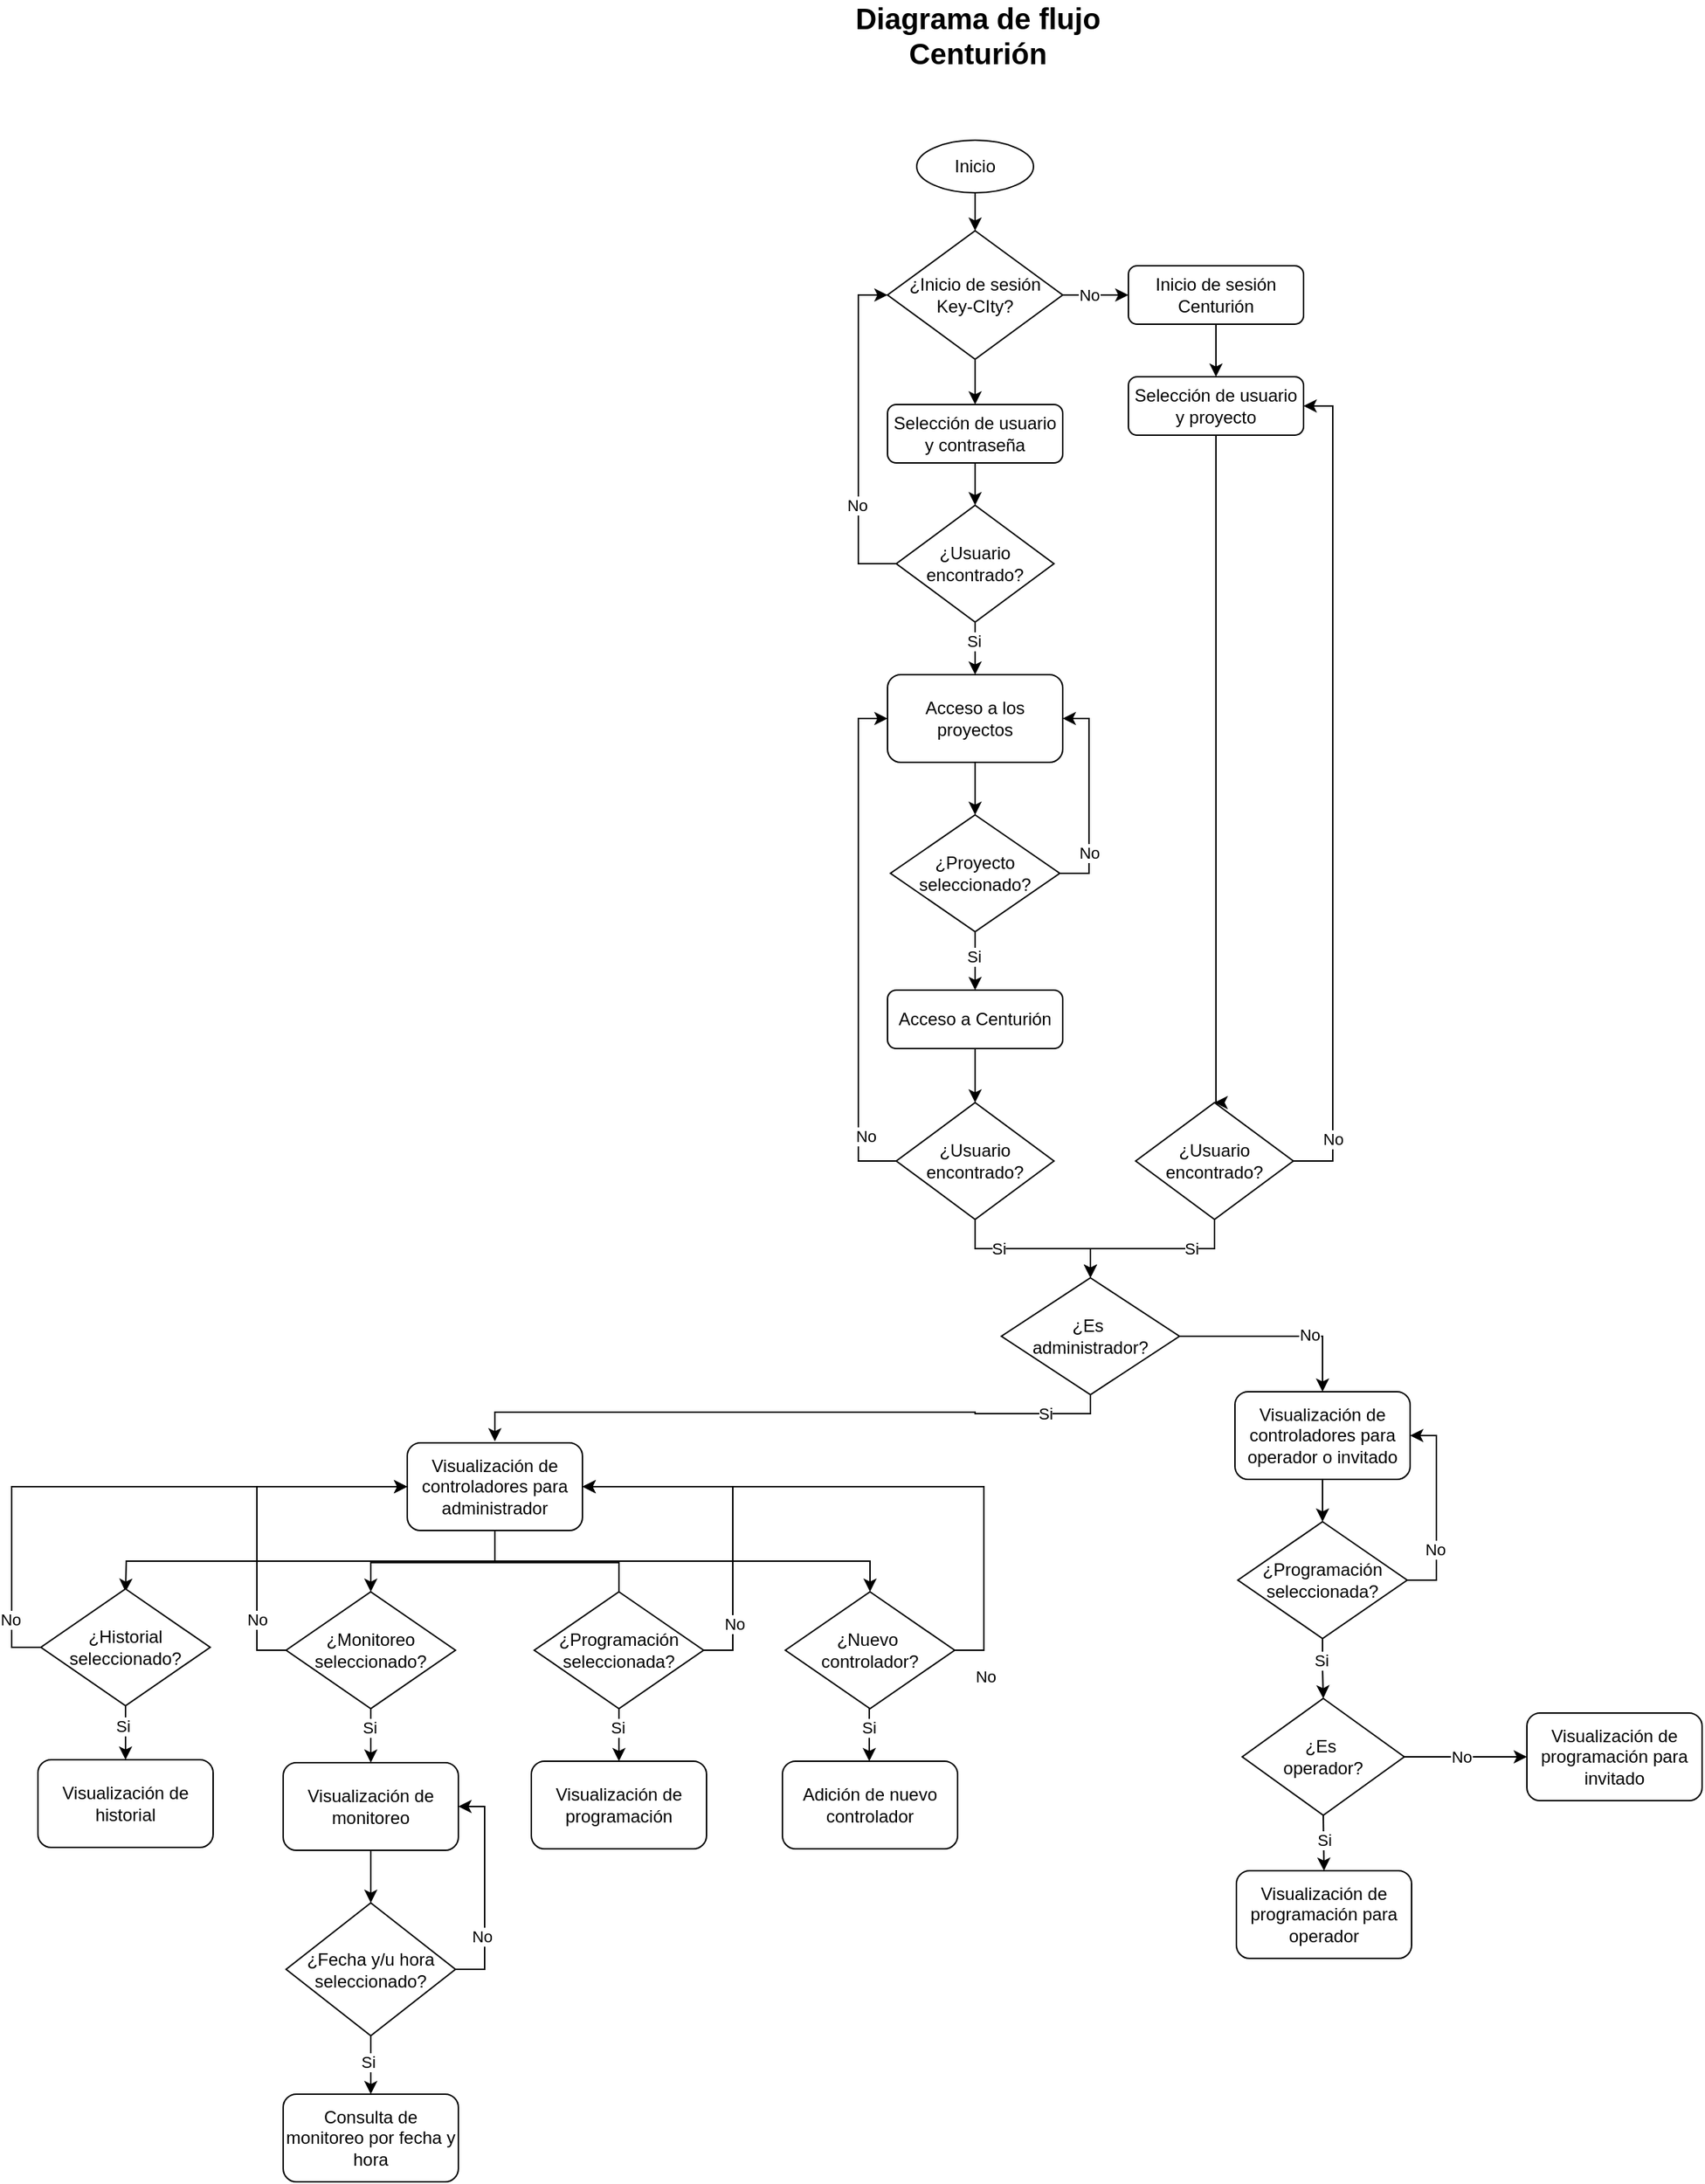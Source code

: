 <mxfile version="24.8.6">
  <diagram name="Página-1" id="_gUe8vNimMI42aKXAMAF">
    <mxGraphModel dx="2192" dy="542" grid="1" gridSize="10" guides="1" tooltips="1" connect="1" arrows="1" fold="1" page="1" pageScale="1" pageWidth="827" pageHeight="1169" math="0" shadow="0">
      <root>
        <mxCell id="0" />
        <mxCell id="1" parent="0" />
        <mxCell id="2lY7sNvGkSiRk7kavxbV-1" value="Diagrama de flujo&lt;div style=&quot;font-size: 20px;&quot;&gt;Centurión&lt;/div&gt;" style="text;html=1;align=center;verticalAlign=middle;whiteSpace=wrap;rounded=0;fontStyle=1;fontSize=20;" vertex="1" parent="1">
          <mxGeometry x="-38" y="60" width="200" height="30" as="geometry" />
        </mxCell>
        <mxCell id="2lY7sNvGkSiRk7kavxbV-33" style="edgeStyle=orthogonalEdgeStyle;rounded=0;orthogonalLoop=1;jettySize=auto;html=1;exitX=0.5;exitY=1;exitDx=0;exitDy=0;" edge="1" parent="1" source="2lY7sNvGkSiRk7kavxbV-3">
          <mxGeometry relative="1" as="geometry">
            <mxPoint x="-522" y="1141" as="targetPoint" />
          </mxGeometry>
        </mxCell>
        <mxCell id="2lY7sNvGkSiRk7kavxbV-34" style="edgeStyle=orthogonalEdgeStyle;rounded=0;orthogonalLoop=1;jettySize=auto;html=1;exitX=0.5;exitY=0;exitDx=0;exitDy=0;entryX=0.5;entryY=0;entryDx=0;entryDy=0;" edge="1" parent="1" source="2lY7sNvGkSiRk7kavxbV-31" target="2lY7sNvGkSiRk7kavxbV-30">
          <mxGeometry relative="1" as="geometry" />
        </mxCell>
        <mxCell id="2lY7sNvGkSiRk7kavxbV-35" style="edgeStyle=orthogonalEdgeStyle;rounded=0;orthogonalLoop=1;jettySize=auto;html=1;exitX=0.5;exitY=1;exitDx=0;exitDy=0;entryX=0.5;entryY=0;entryDx=0;entryDy=0;" edge="1" parent="1" source="2lY7sNvGkSiRk7kavxbV-3" target="2lY7sNvGkSiRk7kavxbV-32">
          <mxGeometry relative="1" as="geometry" />
        </mxCell>
        <mxCell id="2lY7sNvGkSiRk7kavxbV-3" value="Visualización de controladores para administrador" style="rounded=1;whiteSpace=wrap;html=1;" vertex="1" parent="1">
          <mxGeometry x="-329" y="1039" width="120" height="60" as="geometry" />
        </mxCell>
        <mxCell id="2lY7sNvGkSiRk7kavxbV-4" value="Visualización de historial" style="rounded=1;whiteSpace=wrap;html=1;" vertex="1" parent="1">
          <mxGeometry x="-582" y="1256" width="120" height="60" as="geometry" />
        </mxCell>
        <mxCell id="2lY7sNvGkSiRk7kavxbV-77" style="edgeStyle=orthogonalEdgeStyle;rounded=0;orthogonalLoop=1;jettySize=auto;html=1;exitX=0.5;exitY=1;exitDx=0;exitDy=0;entryX=0.5;entryY=0;entryDx=0;entryDy=0;" edge="1" parent="1" source="2lY7sNvGkSiRk7kavxbV-5" target="2lY7sNvGkSiRk7kavxbV-74">
          <mxGeometry relative="1" as="geometry" />
        </mxCell>
        <mxCell id="2lY7sNvGkSiRk7kavxbV-5" value="Visualización de monitoreo" style="rounded=1;whiteSpace=wrap;html=1;" vertex="1" parent="1">
          <mxGeometry x="-414" y="1258" width="120" height="60" as="geometry" />
        </mxCell>
        <mxCell id="2lY7sNvGkSiRk7kavxbV-6" value="Adición de nuevo controlador" style="rounded=1;whiteSpace=wrap;html=1;" vertex="1" parent="1">
          <mxGeometry x="-72.0" y="1257" width="120" height="60" as="geometry" />
        </mxCell>
        <mxCell id="2lY7sNvGkSiRk7kavxbV-7" value="Consulta de monitoreo por fecha y hora" style="rounded=1;whiteSpace=wrap;html=1;" vertex="1" parent="1">
          <mxGeometry x="-414" y="1485" width="120" height="60" as="geometry" />
        </mxCell>
        <mxCell id="2lY7sNvGkSiRk7kavxbV-14" style="edgeStyle=orthogonalEdgeStyle;rounded=0;orthogonalLoop=1;jettySize=auto;html=1;exitX=0.5;exitY=1;exitDx=0;exitDy=0;entryX=0.5;entryY=0;entryDx=0;entryDy=0;" edge="1" parent="1" source="2lY7sNvGkSiRk7kavxbV-9" target="2lY7sNvGkSiRk7kavxbV-13">
          <mxGeometry relative="1" as="geometry" />
        </mxCell>
        <mxCell id="2lY7sNvGkSiRk7kavxbV-15" value="Si" style="edgeLabel;html=1;align=center;verticalAlign=middle;resizable=0;points=[];" vertex="1" connectable="0" parent="2lY7sNvGkSiRk7kavxbV-14">
          <mxGeometry x="-0.3" y="-1" relative="1" as="geometry">
            <mxPoint as="offset" />
          </mxGeometry>
        </mxCell>
        <mxCell id="2lY7sNvGkSiRk7kavxbV-104" style="edgeStyle=orthogonalEdgeStyle;rounded=0;orthogonalLoop=1;jettySize=auto;html=1;exitX=0;exitY=0.5;exitDx=0;exitDy=0;entryX=0;entryY=0.5;entryDx=0;entryDy=0;" edge="1" parent="1" source="2lY7sNvGkSiRk7kavxbV-9" target="2lY7sNvGkSiRk7kavxbV-102">
          <mxGeometry relative="1" as="geometry" />
        </mxCell>
        <mxCell id="2lY7sNvGkSiRk7kavxbV-105" value="No" style="edgeLabel;html=1;align=center;verticalAlign=middle;resizable=0;points=[];" vertex="1" connectable="0" parent="2lY7sNvGkSiRk7kavxbV-104">
          <mxGeometry x="-0.422" y="1" relative="1" as="geometry">
            <mxPoint as="offset" />
          </mxGeometry>
        </mxCell>
        <mxCell id="2lY7sNvGkSiRk7kavxbV-9" value="¿Usuario encontrado?" style="rhombus;whiteSpace=wrap;html=1;" vertex="1" parent="1">
          <mxGeometry x="6.0" y="397" width="108" height="80" as="geometry" />
        </mxCell>
        <mxCell id="2lY7sNvGkSiRk7kavxbV-17" style="edgeStyle=orthogonalEdgeStyle;rounded=0;orthogonalLoop=1;jettySize=auto;html=1;exitX=0.5;exitY=1;exitDx=0;exitDy=0;entryX=0.5;entryY=0;entryDx=0;entryDy=0;" edge="1" parent="1" source="2lY7sNvGkSiRk7kavxbV-13" target="2lY7sNvGkSiRk7kavxbV-16">
          <mxGeometry relative="1" as="geometry" />
        </mxCell>
        <mxCell id="2lY7sNvGkSiRk7kavxbV-13" value="Acceso a los proyectos" style="rounded=1;whiteSpace=wrap;html=1;" vertex="1" parent="1">
          <mxGeometry x="1.421e-14" y="513" width="120" height="60" as="geometry" />
        </mxCell>
        <mxCell id="2lY7sNvGkSiRk7kavxbV-18" style="edgeStyle=orthogonalEdgeStyle;rounded=0;orthogonalLoop=1;jettySize=auto;html=1;exitX=1;exitY=0.5;exitDx=0;exitDy=0;entryX=1;entryY=0.5;entryDx=0;entryDy=0;" edge="1" parent="1" source="2lY7sNvGkSiRk7kavxbV-16" target="2lY7sNvGkSiRk7kavxbV-13">
          <mxGeometry relative="1" as="geometry" />
        </mxCell>
        <mxCell id="2lY7sNvGkSiRk7kavxbV-19" value="No" style="edgeLabel;html=1;align=center;verticalAlign=middle;resizable=0;points=[];" vertex="1" connectable="0" parent="2lY7sNvGkSiRk7kavxbV-18">
          <mxGeometry x="-0.529" relative="1" as="geometry">
            <mxPoint as="offset" />
          </mxGeometry>
        </mxCell>
        <mxCell id="2lY7sNvGkSiRk7kavxbV-21" style="edgeStyle=orthogonalEdgeStyle;rounded=0;orthogonalLoop=1;jettySize=auto;html=1;exitX=0.5;exitY=1;exitDx=0;exitDy=0;entryX=0.5;entryY=0;entryDx=0;entryDy=0;" edge="1" parent="1" source="2lY7sNvGkSiRk7kavxbV-16" target="2lY7sNvGkSiRk7kavxbV-20">
          <mxGeometry relative="1" as="geometry">
            <mxPoint x="58.0" y="749" as="targetPoint" />
          </mxGeometry>
        </mxCell>
        <mxCell id="2lY7sNvGkSiRk7kavxbV-22" value="Si" style="edgeLabel;html=1;align=center;verticalAlign=middle;resizable=0;points=[];" vertex="1" connectable="0" parent="2lY7sNvGkSiRk7kavxbV-21">
          <mxGeometry x="-0.171" y="-1" relative="1" as="geometry">
            <mxPoint as="offset" />
          </mxGeometry>
        </mxCell>
        <mxCell id="2lY7sNvGkSiRk7kavxbV-16" value="¿Proyecto seleccionado?" style="rhombus;whiteSpace=wrap;html=1;" vertex="1" parent="1">
          <mxGeometry x="2.0" y="609" width="116" height="80" as="geometry" />
        </mxCell>
        <mxCell id="2lY7sNvGkSiRk7kavxbV-24" style="edgeStyle=orthogonalEdgeStyle;rounded=0;orthogonalLoop=1;jettySize=auto;html=1;exitX=0.5;exitY=1;exitDx=0;exitDy=0;entryX=0.5;entryY=0;entryDx=0;entryDy=0;" edge="1" parent="1" source="2lY7sNvGkSiRk7kavxbV-20" target="2lY7sNvGkSiRk7kavxbV-23">
          <mxGeometry relative="1" as="geometry" />
        </mxCell>
        <mxCell id="2lY7sNvGkSiRk7kavxbV-20" value="Acceso a Centurión" style="rounded=1;whiteSpace=wrap;html=1;" vertex="1" parent="1">
          <mxGeometry x="1.421e-14" y="729" width="120" height="40" as="geometry" />
        </mxCell>
        <mxCell id="2lY7sNvGkSiRk7kavxbV-25" style="edgeStyle=orthogonalEdgeStyle;rounded=0;orthogonalLoop=1;jettySize=auto;html=1;exitX=0;exitY=0.5;exitDx=0;exitDy=0;entryX=0;entryY=0.5;entryDx=0;entryDy=0;" edge="1" parent="1" source="2lY7sNvGkSiRk7kavxbV-23" target="2lY7sNvGkSiRk7kavxbV-13">
          <mxGeometry relative="1" as="geometry" />
        </mxCell>
        <mxCell id="2lY7sNvGkSiRk7kavxbV-26" value="No" style="edgeLabel;html=1;align=center;verticalAlign=middle;resizable=0;points=[];" vertex="1" connectable="0" parent="2lY7sNvGkSiRk7kavxbV-25">
          <mxGeometry x="-0.947" y="2" relative="1" as="geometry">
            <mxPoint x="-12" y="-19" as="offset" />
          </mxGeometry>
        </mxCell>
        <mxCell id="2lY7sNvGkSiRk7kavxbV-119" style="edgeStyle=orthogonalEdgeStyle;rounded=0;orthogonalLoop=1;jettySize=auto;html=1;exitX=0.5;exitY=1;exitDx=0;exitDy=0;entryX=0.5;entryY=0;entryDx=0;entryDy=0;" edge="1" parent="1" source="2lY7sNvGkSiRk7kavxbV-23" target="2lY7sNvGkSiRk7kavxbV-44">
          <mxGeometry relative="1" as="geometry" />
        </mxCell>
        <mxCell id="2lY7sNvGkSiRk7kavxbV-120" value="Si" style="edgeLabel;html=1;align=center;verticalAlign=middle;resizable=0;points=[];" vertex="1" connectable="0" parent="2lY7sNvGkSiRk7kavxbV-119">
          <mxGeometry x="-0.084" y="-3" relative="1" as="geometry">
            <mxPoint x="-19" y="-3" as="offset" />
          </mxGeometry>
        </mxCell>
        <mxCell id="2lY7sNvGkSiRk7kavxbV-23" value="¿Usuario encontrado?" style="rhombus;whiteSpace=wrap;html=1;" vertex="1" parent="1">
          <mxGeometry x="6.0" y="806" width="108" height="80" as="geometry" />
        </mxCell>
        <mxCell id="2lY7sNvGkSiRk7kavxbV-36" style="edgeStyle=orthogonalEdgeStyle;rounded=0;orthogonalLoop=1;jettySize=auto;html=1;entryX=0.5;entryY=0;entryDx=0;entryDy=0;" edge="1" parent="1" source="2lY7sNvGkSiRk7kavxbV-29" target="2lY7sNvGkSiRk7kavxbV-4">
          <mxGeometry relative="1" as="geometry">
            <mxPoint x="-522" y="1221" as="sourcePoint" />
            <mxPoint x="-522" y="1251" as="targetPoint" />
          </mxGeometry>
        </mxCell>
        <mxCell id="2lY7sNvGkSiRk7kavxbV-79" value="Si" style="edgeLabel;html=1;align=center;verticalAlign=middle;resizable=0;points=[];" vertex="1" connectable="0" parent="2lY7sNvGkSiRk7kavxbV-36">
          <mxGeometry x="-0.358" y="-2" relative="1" as="geometry">
            <mxPoint as="offset" />
          </mxGeometry>
        </mxCell>
        <mxCell id="2lY7sNvGkSiRk7kavxbV-67" style="edgeStyle=orthogonalEdgeStyle;rounded=0;orthogonalLoop=1;jettySize=auto;html=1;exitX=0;exitY=0.5;exitDx=0;exitDy=0;entryX=0;entryY=0.5;entryDx=0;entryDy=0;" edge="1" parent="1" source="2lY7sNvGkSiRk7kavxbV-29" target="2lY7sNvGkSiRk7kavxbV-3">
          <mxGeometry relative="1" as="geometry">
            <mxPoint x="-592" y="1048" as="targetPoint" />
          </mxGeometry>
        </mxCell>
        <mxCell id="2lY7sNvGkSiRk7kavxbV-68" value="No" style="edgeLabel;html=1;align=center;verticalAlign=middle;resizable=0;points=[];" vertex="1" connectable="0" parent="2lY7sNvGkSiRk7kavxbV-67">
          <mxGeometry x="-0.804" y="1" relative="1" as="geometry">
            <mxPoint as="offset" />
          </mxGeometry>
        </mxCell>
        <mxCell id="2lY7sNvGkSiRk7kavxbV-29" value="¿Historial seleccionado?" style="rhombus;whiteSpace=wrap;html=1;" vertex="1" parent="1">
          <mxGeometry x="-580" y="1139" width="116" height="80" as="geometry" />
        </mxCell>
        <mxCell id="2lY7sNvGkSiRk7kavxbV-37" style="edgeStyle=orthogonalEdgeStyle;rounded=0;orthogonalLoop=1;jettySize=auto;html=1;exitX=0.5;exitY=1;exitDx=0;exitDy=0;entryX=0.5;entryY=0;entryDx=0;entryDy=0;" edge="1" parent="1" source="2lY7sNvGkSiRk7kavxbV-30" target="2lY7sNvGkSiRk7kavxbV-5">
          <mxGeometry relative="1" as="geometry" />
        </mxCell>
        <mxCell id="2lY7sNvGkSiRk7kavxbV-80" value="Si" style="edgeLabel;html=1;align=center;verticalAlign=middle;resizable=0;points=[];" vertex="1" connectable="0" parent="2lY7sNvGkSiRk7kavxbV-37">
          <mxGeometry x="-0.308" relative="1" as="geometry">
            <mxPoint x="-1" as="offset" />
          </mxGeometry>
        </mxCell>
        <mxCell id="2lY7sNvGkSiRk7kavxbV-66" style="edgeStyle=orthogonalEdgeStyle;rounded=0;orthogonalLoop=1;jettySize=auto;html=1;exitX=0;exitY=0.5;exitDx=0;exitDy=0;entryX=0;entryY=0.5;entryDx=0;entryDy=0;" edge="1" parent="1" source="2lY7sNvGkSiRk7kavxbV-30" target="2lY7sNvGkSiRk7kavxbV-3">
          <mxGeometry relative="1" as="geometry" />
        </mxCell>
        <mxCell id="2lY7sNvGkSiRk7kavxbV-69" value="No" style="edgeLabel;html=1;align=center;verticalAlign=middle;resizable=0;points=[];" vertex="1" connectable="0" parent="2lY7sNvGkSiRk7kavxbV-66">
          <mxGeometry x="-0.709" relative="1" as="geometry">
            <mxPoint y="-7" as="offset" />
          </mxGeometry>
        </mxCell>
        <mxCell id="2lY7sNvGkSiRk7kavxbV-30" value="¿Monitoreo seleccionado?" style="rhombus;whiteSpace=wrap;html=1;" vertex="1" parent="1">
          <mxGeometry x="-412" y="1141" width="116" height="80" as="geometry" />
        </mxCell>
        <mxCell id="2lY7sNvGkSiRk7kavxbV-40" style="edgeStyle=orthogonalEdgeStyle;rounded=0;orthogonalLoop=1;jettySize=auto;html=1;exitX=0.5;exitY=1;exitDx=0;exitDy=0;entryX=0.5;entryY=0;entryDx=0;entryDy=0;" edge="1" parent="1" source="2lY7sNvGkSiRk7kavxbV-31" target="2lY7sNvGkSiRk7kavxbV-39">
          <mxGeometry relative="1" as="geometry" />
        </mxCell>
        <mxCell id="2lY7sNvGkSiRk7kavxbV-81" value="Si" style="edgeLabel;html=1;align=center;verticalAlign=middle;resizable=0;points=[];" vertex="1" connectable="0" parent="2lY7sNvGkSiRk7kavxbV-40">
          <mxGeometry x="-0.289" relative="1" as="geometry">
            <mxPoint x="-1" as="offset" />
          </mxGeometry>
        </mxCell>
        <mxCell id="2lY7sNvGkSiRk7kavxbV-70" style="edgeStyle=orthogonalEdgeStyle;rounded=0;orthogonalLoop=1;jettySize=auto;html=1;exitX=1;exitY=0.5;exitDx=0;exitDy=0;entryX=1;entryY=0.5;entryDx=0;entryDy=0;" edge="1" parent="1" source="2lY7sNvGkSiRk7kavxbV-31" target="2lY7sNvGkSiRk7kavxbV-3">
          <mxGeometry relative="1" as="geometry" />
        </mxCell>
        <mxCell id="2lY7sNvGkSiRk7kavxbV-73" value="No" style="edgeLabel;html=1;align=center;verticalAlign=middle;resizable=0;points=[];" vertex="1" connectable="0" parent="2lY7sNvGkSiRk7kavxbV-70">
          <mxGeometry x="-0.675" y="-1" relative="1" as="geometry">
            <mxPoint as="offset" />
          </mxGeometry>
        </mxCell>
        <mxCell id="2lY7sNvGkSiRk7kavxbV-31" value="¿Programación seleccionada?" style="rhombus;whiteSpace=wrap;html=1;" vertex="1" parent="1">
          <mxGeometry x="-242" y="1141" width="116" height="80" as="geometry" />
        </mxCell>
        <mxCell id="2lY7sNvGkSiRk7kavxbV-38" style="edgeStyle=orthogonalEdgeStyle;rounded=0;orthogonalLoop=1;jettySize=auto;html=1;exitX=0.5;exitY=1;exitDx=0;exitDy=0;entryX=0.5;entryY=0;entryDx=0;entryDy=0;" edge="1" parent="1">
          <mxGeometry relative="1" as="geometry">
            <mxPoint x="-12.5" y="1221" as="sourcePoint" />
            <mxPoint x="-12.5" y="1257" as="targetPoint" />
          </mxGeometry>
        </mxCell>
        <mxCell id="2lY7sNvGkSiRk7kavxbV-123" value="Si" style="edgeLabel;html=1;align=center;verticalAlign=middle;resizable=0;points=[];" vertex="1" connectable="0" parent="2lY7sNvGkSiRk7kavxbV-38">
          <mxGeometry x="-0.289" y="2" relative="1" as="geometry">
            <mxPoint x="-3" as="offset" />
          </mxGeometry>
        </mxCell>
        <mxCell id="2lY7sNvGkSiRk7kavxbV-71" style="edgeStyle=orthogonalEdgeStyle;rounded=0;orthogonalLoop=1;jettySize=auto;html=1;exitX=1;exitY=0.5;exitDx=0;exitDy=0;entryX=1;entryY=0.5;entryDx=0;entryDy=0;" edge="1" parent="1" source="2lY7sNvGkSiRk7kavxbV-32" target="2lY7sNvGkSiRk7kavxbV-3">
          <mxGeometry relative="1" as="geometry">
            <mxPoint x="-12.0" y="1068" as="targetPoint" />
          </mxGeometry>
        </mxCell>
        <mxCell id="2lY7sNvGkSiRk7kavxbV-72" value="No" style="edgeLabel;html=1;align=center;verticalAlign=middle;resizable=0;points=[];" vertex="1" connectable="0" parent="2lY7sNvGkSiRk7kavxbV-71">
          <mxGeometry x="-0.802" y="-1" relative="1" as="geometry">
            <mxPoint y="38" as="offset" />
          </mxGeometry>
        </mxCell>
        <mxCell id="2lY7sNvGkSiRk7kavxbV-32" value="¿Nuevo&amp;nbsp;&lt;div&gt;controlador?&lt;/div&gt;" style="rhombus;whiteSpace=wrap;html=1;" vertex="1" parent="1">
          <mxGeometry x="-70.0" y="1141" width="116" height="80" as="geometry" />
        </mxCell>
        <mxCell id="2lY7sNvGkSiRk7kavxbV-39" value="Visualización de programación" style="rounded=1;whiteSpace=wrap;html=1;" vertex="1" parent="1">
          <mxGeometry x="-244" y="1257" width="120" height="60" as="geometry" />
        </mxCell>
        <mxCell id="2lY7sNvGkSiRk7kavxbV-54" style="edgeStyle=orthogonalEdgeStyle;rounded=0;orthogonalLoop=1;jettySize=auto;html=1;exitX=0.5;exitY=1;exitDx=0;exitDy=0;entryX=0.5;entryY=0;entryDx=0;entryDy=0;" edge="1" parent="1">
          <mxGeometry relative="1" as="geometry">
            <mxPoint x="298" y="1108" as="sourcePoint" />
            <mxPoint x="298" y="1138" as="targetPoint" />
          </mxGeometry>
        </mxCell>
        <mxCell id="2lY7sNvGkSiRk7kavxbV-122" style="edgeStyle=orthogonalEdgeStyle;rounded=0;orthogonalLoop=1;jettySize=auto;html=1;exitX=0.5;exitY=1;exitDx=0;exitDy=0;entryX=0.5;entryY=0;entryDx=0;entryDy=0;" edge="1" parent="1" source="2lY7sNvGkSiRk7kavxbV-41" target="2lY7sNvGkSiRk7kavxbV-52">
          <mxGeometry relative="1" as="geometry" />
        </mxCell>
        <mxCell id="2lY7sNvGkSiRk7kavxbV-41" value="Visualización de controladores para operador o invitado" style="rounded=1;whiteSpace=wrap;html=1;" vertex="1" parent="1">
          <mxGeometry x="238" y="1004" width="120" height="60" as="geometry" />
        </mxCell>
        <mxCell id="2lY7sNvGkSiRk7kavxbV-47" style="edgeStyle=orthogonalEdgeStyle;rounded=0;orthogonalLoop=1;jettySize=auto;html=1;exitX=0.5;exitY=1;exitDx=0;exitDy=0;entryX=0.5;entryY=0;entryDx=0;entryDy=0;" edge="1" parent="1">
          <mxGeometry relative="1" as="geometry">
            <mxPoint x="139.0" y="1005" as="sourcePoint" />
            <mxPoint x="-269" y="1038" as="targetPoint" />
            <Array as="points">
              <mxPoint x="139" y="1019" />
              <mxPoint x="60" y="1019" />
              <mxPoint x="60" y="1018" />
              <mxPoint x="-269" y="1018" />
            </Array>
          </mxGeometry>
        </mxCell>
        <mxCell id="2lY7sNvGkSiRk7kavxbV-48" value="Si" style="edgeLabel;html=1;align=center;verticalAlign=middle;resizable=0;points=[];" vertex="1" connectable="0" parent="2lY7sNvGkSiRk7kavxbV-47">
          <mxGeometry x="-0.778" y="-1" relative="1" as="geometry">
            <mxPoint x="4" y="1" as="offset" />
          </mxGeometry>
        </mxCell>
        <mxCell id="2lY7sNvGkSiRk7kavxbV-49" style="edgeStyle=orthogonalEdgeStyle;rounded=0;orthogonalLoop=1;jettySize=auto;html=1;exitX=1;exitY=0.5;exitDx=0;exitDy=0;entryX=0.5;entryY=0;entryDx=0;entryDy=0;" edge="1" parent="1" source="2lY7sNvGkSiRk7kavxbV-44" target="2lY7sNvGkSiRk7kavxbV-41">
          <mxGeometry relative="1" as="geometry" />
        </mxCell>
        <mxCell id="2lY7sNvGkSiRk7kavxbV-50" value="No" style="edgeLabel;html=1;align=center;verticalAlign=middle;resizable=0;points=[];" vertex="1" connectable="0" parent="2lY7sNvGkSiRk7kavxbV-49">
          <mxGeometry x="0.301" y="1" relative="1" as="geometry">
            <mxPoint as="offset" />
          </mxGeometry>
        </mxCell>
        <mxCell id="2lY7sNvGkSiRk7kavxbV-44" value="¿Es&amp;nbsp;&lt;div&gt;administrador?&lt;/div&gt;" style="rhombus;whiteSpace=wrap;html=1;" vertex="1" parent="1">
          <mxGeometry x="78.0" y="926" width="122" height="80" as="geometry" />
        </mxCell>
        <mxCell id="2lY7sNvGkSiRk7kavxbV-55" style="edgeStyle=orthogonalEdgeStyle;rounded=0;orthogonalLoop=1;jettySize=auto;html=1;exitX=1;exitY=0.5;exitDx=0;exitDy=0;entryX=1;entryY=0.5;entryDx=0;entryDy=0;" edge="1" parent="1" source="2lY7sNvGkSiRk7kavxbV-52" target="2lY7sNvGkSiRk7kavxbV-41">
          <mxGeometry relative="1" as="geometry" />
        </mxCell>
        <mxCell id="2lY7sNvGkSiRk7kavxbV-56" value="No" style="edgeLabel;html=1;align=center;verticalAlign=middle;resizable=0;points=[];" vertex="1" connectable="0" parent="2lY7sNvGkSiRk7kavxbV-55">
          <mxGeometry x="-0.403" y="1" relative="1" as="geometry">
            <mxPoint as="offset" />
          </mxGeometry>
        </mxCell>
        <mxCell id="2lY7sNvGkSiRk7kavxbV-59" style="edgeStyle=orthogonalEdgeStyle;rounded=0;orthogonalLoop=1;jettySize=auto;html=1;exitX=0.5;exitY=1;exitDx=0;exitDy=0;entryX=0.5;entryY=0;entryDx=0;entryDy=0;" edge="1" parent="1" source="2lY7sNvGkSiRk7kavxbV-52" target="2lY7sNvGkSiRk7kavxbV-58">
          <mxGeometry relative="1" as="geometry" />
        </mxCell>
        <mxCell id="2lY7sNvGkSiRk7kavxbV-60" value="Si" style="edgeLabel;html=1;align=center;verticalAlign=middle;resizable=0;points=[];" vertex="1" connectable="0" parent="2lY7sNvGkSiRk7kavxbV-59">
          <mxGeometry x="-0.278" y="1" relative="1" as="geometry">
            <mxPoint x="-2" as="offset" />
          </mxGeometry>
        </mxCell>
        <mxCell id="2lY7sNvGkSiRk7kavxbV-52" value="¿Programación seleccionada?" style="rhombus;whiteSpace=wrap;html=1;" vertex="1" parent="1">
          <mxGeometry x="240" y="1093" width="116" height="80" as="geometry" />
        </mxCell>
        <mxCell id="2lY7sNvGkSiRk7kavxbV-53" value="Visualización de programación para operador" style="rounded=1;whiteSpace=wrap;html=1;" vertex="1" parent="1">
          <mxGeometry x="239" y="1332" width="120" height="60" as="geometry" />
        </mxCell>
        <mxCell id="2lY7sNvGkSiRk7kavxbV-61" style="edgeStyle=orthogonalEdgeStyle;rounded=0;orthogonalLoop=1;jettySize=auto;html=1;exitX=0.5;exitY=1;exitDx=0;exitDy=0;entryX=0.5;entryY=0;entryDx=0;entryDy=0;" edge="1" parent="1" source="2lY7sNvGkSiRk7kavxbV-58" target="2lY7sNvGkSiRk7kavxbV-53">
          <mxGeometry relative="1" as="geometry" />
        </mxCell>
        <mxCell id="2lY7sNvGkSiRk7kavxbV-62" value="Si" style="edgeLabel;html=1;align=center;verticalAlign=middle;resizable=0;points=[];" vertex="1" connectable="0" parent="2lY7sNvGkSiRk7kavxbV-61">
          <mxGeometry x="-0.115" y="1" relative="1" as="geometry">
            <mxPoint x="-1" as="offset" />
          </mxGeometry>
        </mxCell>
        <mxCell id="2lY7sNvGkSiRk7kavxbV-64" style="edgeStyle=orthogonalEdgeStyle;rounded=0;orthogonalLoop=1;jettySize=auto;html=1;exitX=1;exitY=0.5;exitDx=0;exitDy=0;entryX=0;entryY=0.5;entryDx=0;entryDy=0;" edge="1" parent="1" source="2lY7sNvGkSiRk7kavxbV-58" target="2lY7sNvGkSiRk7kavxbV-63">
          <mxGeometry relative="1" as="geometry" />
        </mxCell>
        <mxCell id="2lY7sNvGkSiRk7kavxbV-65" value="No" style="edgeLabel;html=1;align=center;verticalAlign=middle;resizable=0;points=[];" vertex="1" connectable="0" parent="2lY7sNvGkSiRk7kavxbV-64">
          <mxGeometry x="-0.405" relative="1" as="geometry">
            <mxPoint x="14" as="offset" />
          </mxGeometry>
        </mxCell>
        <mxCell id="2lY7sNvGkSiRk7kavxbV-58" value="¿Es&amp;nbsp;&lt;div&gt;operador?&lt;/div&gt;" style="rhombus;whiteSpace=wrap;html=1;" vertex="1" parent="1">
          <mxGeometry x="243" y="1214" width="111" height="80" as="geometry" />
        </mxCell>
        <mxCell id="2lY7sNvGkSiRk7kavxbV-63" value="Visualización de programación para invitado" style="rounded=1;whiteSpace=wrap;html=1;" vertex="1" parent="1">
          <mxGeometry x="438" y="1224" width="120" height="60" as="geometry" />
        </mxCell>
        <mxCell id="2lY7sNvGkSiRk7kavxbV-83" style="edgeStyle=orthogonalEdgeStyle;rounded=0;orthogonalLoop=1;jettySize=auto;html=1;exitX=0.5;exitY=1;exitDx=0;exitDy=0;entryX=0.5;entryY=0;entryDx=0;entryDy=0;" edge="1" parent="1" source="2lY7sNvGkSiRk7kavxbV-74" target="2lY7sNvGkSiRk7kavxbV-7">
          <mxGeometry relative="1" as="geometry" />
        </mxCell>
        <mxCell id="2lY7sNvGkSiRk7kavxbV-86" value="Si" style="edgeLabel;html=1;align=center;verticalAlign=middle;resizable=0;points=[];" vertex="1" connectable="0" parent="2lY7sNvGkSiRk7kavxbV-83">
          <mxGeometry x="-0.11" y="-2" relative="1" as="geometry">
            <mxPoint as="offset" />
          </mxGeometry>
        </mxCell>
        <mxCell id="2lY7sNvGkSiRk7kavxbV-84" style="edgeStyle=orthogonalEdgeStyle;rounded=0;orthogonalLoop=1;jettySize=auto;html=1;exitX=1;exitY=0.5;exitDx=0;exitDy=0;entryX=1;entryY=0.5;entryDx=0;entryDy=0;" edge="1" parent="1" source="2lY7sNvGkSiRk7kavxbV-74" target="2lY7sNvGkSiRk7kavxbV-5">
          <mxGeometry relative="1" as="geometry" />
        </mxCell>
        <mxCell id="2lY7sNvGkSiRk7kavxbV-85" value="No" style="edgeLabel;html=1;align=center;verticalAlign=middle;resizable=0;points=[];" vertex="1" connectable="0" parent="2lY7sNvGkSiRk7kavxbV-84">
          <mxGeometry x="-0.429" y="2" relative="1" as="geometry">
            <mxPoint as="offset" />
          </mxGeometry>
        </mxCell>
        <mxCell id="2lY7sNvGkSiRk7kavxbV-74" value="¿Fecha y/u hora seleccionado?" style="rhombus;whiteSpace=wrap;html=1;" vertex="1" parent="1">
          <mxGeometry x="-412" y="1354" width="116" height="91" as="geometry" />
        </mxCell>
        <mxCell id="2lY7sNvGkSiRk7kavxbV-106" style="edgeStyle=orthogonalEdgeStyle;rounded=0;orthogonalLoop=1;jettySize=auto;html=1;exitX=1;exitY=0.5;exitDx=0;exitDy=0;" edge="1" parent="1" source="2lY7sNvGkSiRk7kavxbV-102">
          <mxGeometry relative="1" as="geometry">
            <mxPoint x="165" y="253" as="targetPoint" />
          </mxGeometry>
        </mxCell>
        <mxCell id="2lY7sNvGkSiRk7kavxbV-108" value="No" style="edgeLabel;html=1;align=center;verticalAlign=middle;resizable=0;points=[];" vertex="1" connectable="0" parent="2lY7sNvGkSiRk7kavxbV-106">
          <mxGeometry x="-0.617" y="-3" relative="1" as="geometry">
            <mxPoint x="9" y="-3" as="offset" />
          </mxGeometry>
        </mxCell>
        <mxCell id="2lY7sNvGkSiRk7kavxbV-113" style="edgeStyle=orthogonalEdgeStyle;rounded=0;orthogonalLoop=1;jettySize=auto;html=1;exitX=0.5;exitY=1;exitDx=0;exitDy=0;entryX=0.5;entryY=0;entryDx=0;entryDy=0;" edge="1" parent="1" source="2lY7sNvGkSiRk7kavxbV-102" target="2lY7sNvGkSiRk7kavxbV-112">
          <mxGeometry relative="1" as="geometry" />
        </mxCell>
        <mxCell id="2lY7sNvGkSiRk7kavxbV-102" value="¿Inicio de sesión Key-CIty?" style="rhombus;whiteSpace=wrap;html=1;" vertex="1" parent="1">
          <mxGeometry x="1.421e-14" y="209" width="120" height="88" as="geometry" />
        </mxCell>
        <mxCell id="2lY7sNvGkSiRk7kavxbV-110" style="edgeStyle=orthogonalEdgeStyle;rounded=0;orthogonalLoop=1;jettySize=auto;html=1;exitX=0.5;exitY=1;exitDx=0;exitDy=0;entryX=0.5;entryY=0;entryDx=0;entryDy=0;" edge="1" parent="1" source="2lY7sNvGkSiRk7kavxbV-127" target="2lY7sNvGkSiRk7kavxbV-109">
          <mxGeometry relative="1" as="geometry">
            <mxPoint x="225" y="281.0" as="sourcePoint" />
          </mxGeometry>
        </mxCell>
        <mxCell id="2lY7sNvGkSiRk7kavxbV-118" style="edgeStyle=orthogonalEdgeStyle;rounded=0;orthogonalLoop=1;jettySize=auto;html=1;exitX=0.5;exitY=1;exitDx=0;exitDy=0;entryX=0.5;entryY=0;entryDx=0;entryDy=0;" edge="1" parent="1" source="2lY7sNvGkSiRk7kavxbV-109" target="2lY7sNvGkSiRk7kavxbV-128">
          <mxGeometry relative="1" as="geometry">
            <mxPoint x="128" y="749" as="targetPoint" />
            <Array as="points">
              <mxPoint x="225" y="806" />
            </Array>
          </mxGeometry>
        </mxCell>
        <mxCell id="2lY7sNvGkSiRk7kavxbV-109" value="Selección de usuario y proyecto" style="rounded=1;whiteSpace=wrap;html=1;" vertex="1" parent="1">
          <mxGeometry x="165" y="309" width="120" height="40" as="geometry" />
        </mxCell>
        <mxCell id="2lY7sNvGkSiRk7kavxbV-114" style="edgeStyle=orthogonalEdgeStyle;rounded=0;orthogonalLoop=1;jettySize=auto;html=1;exitX=0.5;exitY=1;exitDx=0;exitDy=0;entryX=0.5;entryY=0;entryDx=0;entryDy=0;" edge="1" parent="1" source="2lY7sNvGkSiRk7kavxbV-112" target="2lY7sNvGkSiRk7kavxbV-9">
          <mxGeometry relative="1" as="geometry" />
        </mxCell>
        <mxCell id="2lY7sNvGkSiRk7kavxbV-112" value="Selección de usuario y contraseña" style="rounded=1;whiteSpace=wrap;html=1;" vertex="1" parent="1">
          <mxGeometry x="1.421e-14" y="328" width="120" height="40" as="geometry" />
        </mxCell>
        <mxCell id="2lY7sNvGkSiRk7kavxbV-125" style="edgeStyle=orthogonalEdgeStyle;rounded=0;orthogonalLoop=1;jettySize=auto;html=1;exitX=0.5;exitY=1;exitDx=0;exitDy=0;entryX=0.5;entryY=0;entryDx=0;entryDy=0;" edge="1" parent="1" source="2lY7sNvGkSiRk7kavxbV-124" target="2lY7sNvGkSiRk7kavxbV-102">
          <mxGeometry relative="1" as="geometry">
            <Array as="points">
              <mxPoint x="60" y="180" />
              <mxPoint x="60" y="180" />
            </Array>
          </mxGeometry>
        </mxCell>
        <mxCell id="2lY7sNvGkSiRk7kavxbV-124" value="Inicio" style="ellipse;whiteSpace=wrap;html=1;" vertex="1" parent="1">
          <mxGeometry x="20.0" y="147" width="80" height="36" as="geometry" />
        </mxCell>
        <mxCell id="2lY7sNvGkSiRk7kavxbV-127" value="Inicio de sesión&lt;div&gt;Centurión&lt;/div&gt;" style="rounded=1;whiteSpace=wrap;html=1;" vertex="1" parent="1">
          <mxGeometry x="165" y="233" width="120" height="40" as="geometry" />
        </mxCell>
        <mxCell id="2lY7sNvGkSiRk7kavxbV-129" style="edgeStyle=orthogonalEdgeStyle;rounded=0;orthogonalLoop=1;jettySize=auto;html=1;exitX=0.5;exitY=1;exitDx=0;exitDy=0;entryX=0.5;entryY=0;entryDx=0;entryDy=0;" edge="1" parent="1" source="2lY7sNvGkSiRk7kavxbV-128" target="2lY7sNvGkSiRk7kavxbV-44">
          <mxGeometry relative="1" as="geometry" />
        </mxCell>
        <mxCell id="2lY7sNvGkSiRk7kavxbV-130" value="Si" style="edgeLabel;html=1;align=center;verticalAlign=middle;resizable=0;points=[];" vertex="1" connectable="0" parent="2lY7sNvGkSiRk7kavxbV-129">
          <mxGeometry x="-0.273" y="-3" relative="1" as="geometry">
            <mxPoint x="9" y="3" as="offset" />
          </mxGeometry>
        </mxCell>
        <mxCell id="2lY7sNvGkSiRk7kavxbV-131" style="edgeStyle=orthogonalEdgeStyle;rounded=0;orthogonalLoop=1;jettySize=auto;html=1;exitX=1;exitY=0.5;exitDx=0;exitDy=0;entryX=1;entryY=0.5;entryDx=0;entryDy=0;" edge="1" parent="1" source="2lY7sNvGkSiRk7kavxbV-128" target="2lY7sNvGkSiRk7kavxbV-109">
          <mxGeometry relative="1" as="geometry" />
        </mxCell>
        <mxCell id="2lY7sNvGkSiRk7kavxbV-132" value="No" style="edgeLabel;html=1;align=center;verticalAlign=middle;resizable=0;points=[];" vertex="1" connectable="0" parent="2lY7sNvGkSiRk7kavxbV-131">
          <mxGeometry x="-0.849" relative="1" as="geometry">
            <mxPoint as="offset" />
          </mxGeometry>
        </mxCell>
        <mxCell id="2lY7sNvGkSiRk7kavxbV-128" value="¿Usuario encontrado?" style="rhombus;whiteSpace=wrap;html=1;" vertex="1" parent="1">
          <mxGeometry x="170" y="806" width="108" height="80" as="geometry" />
        </mxCell>
      </root>
    </mxGraphModel>
  </diagram>
</mxfile>
